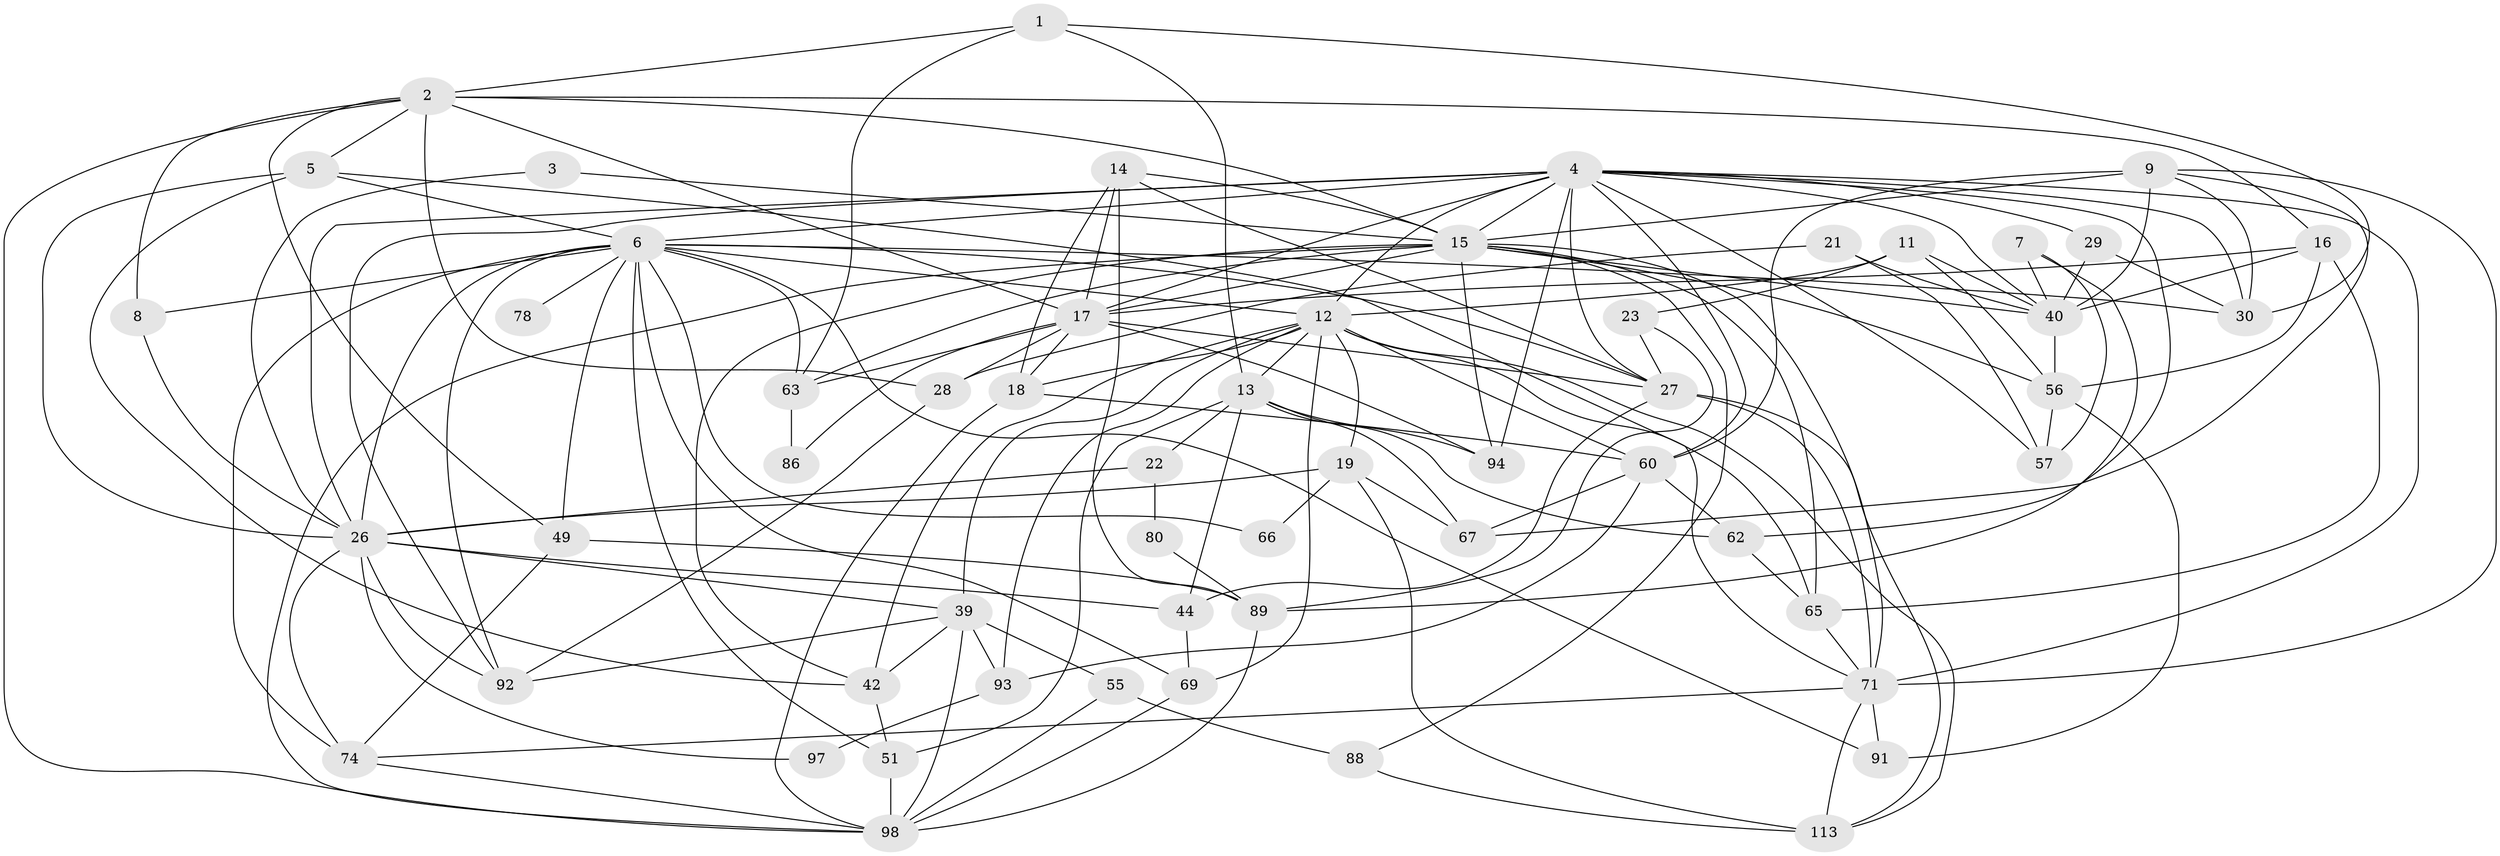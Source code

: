 // original degree distribution, {4: 0.3008849557522124, 5: 0.168141592920354, 2: 0.13274336283185842, 3: 0.25663716814159293, 6: 0.08849557522123894, 7: 0.035398230088495575, 8: 0.017699115044247787}
// Generated by graph-tools (version 1.1) at 2025/14/03/09/25 04:14:49]
// undirected, 56 vertices, 156 edges
graph export_dot {
graph [start="1"]
  node [color=gray90,style=filled];
  1;
  2 [super="+83+41"];
  3;
  4 [super="+33+104+75+59"];
  5 [super="+10"];
  6 [super="+111+47"];
  7 [super="+38"];
  8 [super="+43"];
  9 [super="+25"];
  11 [super="+105"];
  12 [super="+45+52+68+53"];
  13 [super="+90"];
  14 [super="+82"];
  15 [super="+106+24+48"];
  16 [super="+107"];
  17 [super="+70+20"];
  18 [super="+99"];
  19 [super="+81+112"];
  21 [super="+32"];
  22;
  23;
  26 [super="+31+37"];
  27 [super="+64+72"];
  28;
  29;
  30 [super="+34"];
  39 [super="+108"];
  40 [super="+77"];
  42 [super="+84"];
  44;
  49;
  51;
  55;
  56 [super="+102+87"];
  57;
  60 [super="+61+100"];
  62;
  63;
  65;
  66;
  67;
  69;
  71 [super="+103"];
  74;
  78;
  80;
  86;
  88;
  89 [super="+96"];
  91;
  92;
  93;
  94;
  97;
  98 [super="+101"];
  113;
  1 -- 63;
  1 -- 2;
  1 -- 13;
  1 -- 30;
  2 -- 28;
  2 -- 98;
  2 -- 16;
  2 -- 49;
  2 -- 5;
  2 -- 8;
  2 -- 17;
  2 -- 15;
  3 -- 15;
  3 -- 26;
  4 -- 71;
  4 -- 60;
  4 -- 92;
  4 -- 40;
  4 -- 57;
  4 -- 17;
  4 -- 94;
  4 -- 12;
  4 -- 6;
  4 -- 30 [weight=2];
  4 -- 62;
  4 -- 29;
  4 -- 26 [weight=2];
  4 -- 15;
  4 -- 27;
  5 -- 42 [weight=2];
  5 -- 6;
  5 -- 71;
  5 -- 26;
  6 -- 69;
  6 -- 91;
  6 -- 27;
  6 -- 78 [weight=2];
  6 -- 66;
  6 -- 8;
  6 -- 74;
  6 -- 49;
  6 -- 51;
  6 -- 92;
  6 -- 30;
  6 -- 63 [weight=2];
  6 -- 12;
  6 -- 26;
  7 -- 57 [weight=2];
  7 -- 40;
  7 -- 89;
  8 -- 26;
  9 -- 67;
  9 -- 71;
  9 -- 40;
  9 -- 60 [weight=2];
  9 -- 30;
  9 -- 15;
  11 -- 40;
  11 -- 23;
  11 -- 56;
  11 -- 12;
  12 -- 18;
  12 -- 93;
  12 -- 39;
  12 -- 69;
  12 -- 65;
  12 -- 113;
  12 -- 19;
  12 -- 42;
  12 -- 60;
  12 -- 13;
  13 -- 22 [weight=2];
  13 -- 67;
  13 -- 51;
  13 -- 94;
  13 -- 44;
  13 -- 62;
  14 -- 17 [weight=2];
  14 -- 18;
  14 -- 27;
  14 -- 89;
  14 -- 15;
  15 -- 40;
  15 -- 56 [weight=2];
  15 -- 71;
  15 -- 94;
  15 -- 98;
  15 -- 63;
  15 -- 65;
  15 -- 42;
  15 -- 17;
  15 -- 88;
  16 -- 40;
  16 -- 65;
  16 -- 56;
  16 -- 17;
  17 -- 94;
  17 -- 27;
  17 -- 28;
  17 -- 18;
  17 -- 86;
  17 -- 63;
  18 -- 60;
  18 -- 98;
  19 -- 113;
  19 -- 66;
  19 -- 67;
  19 -- 26;
  21 -- 28;
  21 -- 40;
  21 -- 57;
  22 -- 80;
  22 -- 26 [weight=2];
  23 -- 89;
  23 -- 27;
  26 -- 39;
  26 -- 74;
  26 -- 44;
  26 -- 92;
  26 -- 97;
  27 -- 44;
  27 -- 113;
  27 -- 71;
  28 -- 92;
  29 -- 40;
  29 -- 30;
  39 -- 93;
  39 -- 98;
  39 -- 55;
  39 -- 92;
  39 -- 42;
  40 -- 56;
  42 -- 51;
  44 -- 69;
  49 -- 74;
  49 -- 89;
  51 -- 98;
  55 -- 88;
  55 -- 98;
  56 -- 91;
  56 -- 57;
  60 -- 62;
  60 -- 93;
  60 -- 67;
  62 -- 65;
  63 -- 86;
  65 -- 71;
  69 -- 98;
  71 -- 74;
  71 -- 113;
  71 -- 91;
  74 -- 98;
  80 -- 89;
  88 -- 113;
  89 -- 98;
  93 -- 97;
}
